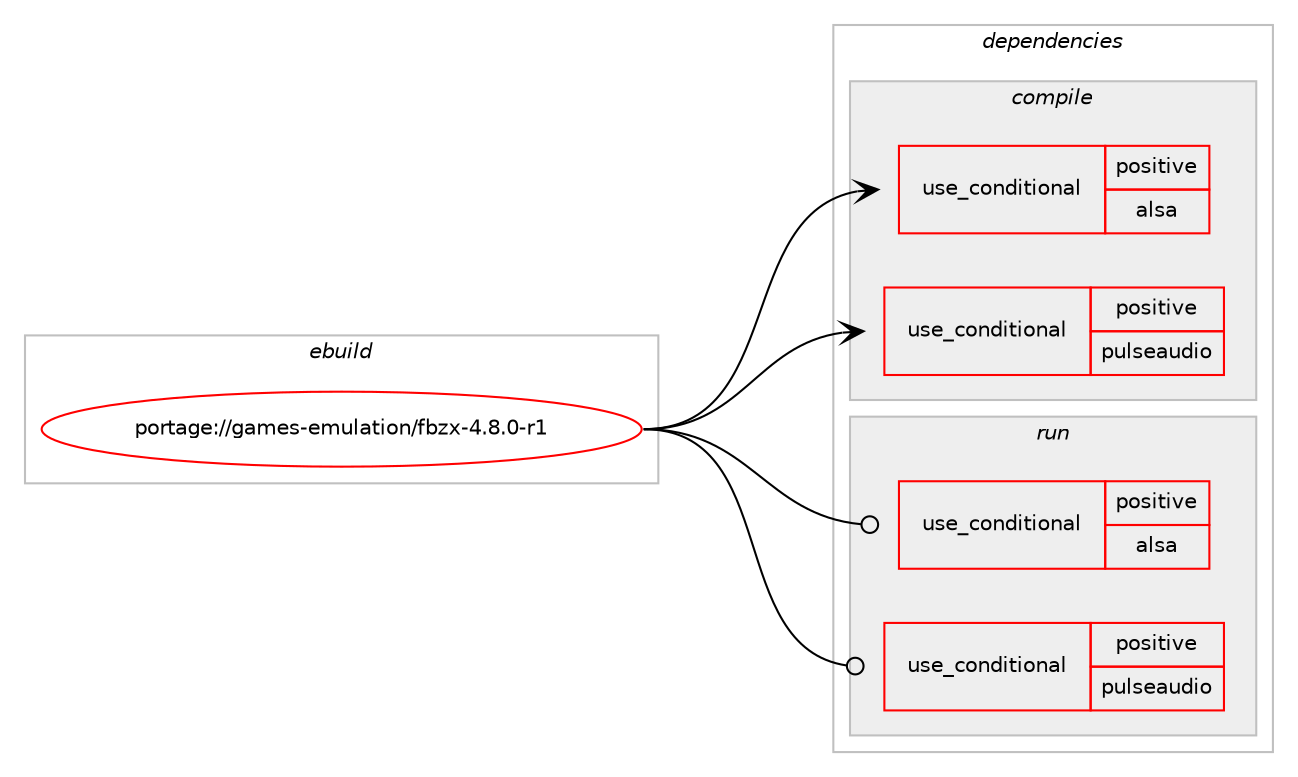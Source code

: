 digraph prolog {

# *************
# Graph options
# *************

newrank=true;
concentrate=true;
compound=true;
graph [rankdir=LR,fontname=Helvetica,fontsize=10,ranksep=1.5];#, ranksep=2.5, nodesep=0.2];
edge  [arrowhead=vee];
node  [fontname=Helvetica,fontsize=10];

# **********
# The ebuild
# **********

subgraph cluster_leftcol {
color=gray;
rank=same;
label=<<i>ebuild</i>>;
id [label="portage://games-emulation/fbzx-4.8.0-r1", color=red, width=4, href="../games-emulation/fbzx-4.8.0-r1.svg"];
}

# ****************
# The dependencies
# ****************

subgraph cluster_midcol {
color=gray;
label=<<i>dependencies</i>>;
subgraph cluster_compile {
fillcolor="#eeeeee";
style=filled;
label=<<i>compile</i>>;
subgraph cond61805 {
dependency114757 [label=<<TABLE BORDER="0" CELLBORDER="1" CELLSPACING="0" CELLPADDING="4"><TR><TD ROWSPAN="3" CELLPADDING="10">use_conditional</TD></TR><TR><TD>positive</TD></TR><TR><TD>alsa</TD></TR></TABLE>>, shape=none, color=red];
# *** BEGIN UNKNOWN DEPENDENCY TYPE (TODO) ***
# dependency114757 -> package_dependency(portage://games-emulation/fbzx-4.8.0-r1,install,no,media-libs,alsa-lib,none,[,,],[],[])
# *** END UNKNOWN DEPENDENCY TYPE (TODO) ***

}
id:e -> dependency114757:w [weight=20,style="solid",arrowhead="vee"];
subgraph cond61806 {
dependency114758 [label=<<TABLE BORDER="0" CELLBORDER="1" CELLSPACING="0" CELLPADDING="4"><TR><TD ROWSPAN="3" CELLPADDING="10">use_conditional</TD></TR><TR><TD>positive</TD></TR><TR><TD>pulseaudio</TD></TR></TABLE>>, shape=none, color=red];
# *** BEGIN UNKNOWN DEPENDENCY TYPE (TODO) ***
# dependency114758 -> package_dependency(portage://games-emulation/fbzx-4.8.0-r1,install,no,media-libs,libpulse,none,[,,],[],[])
# *** END UNKNOWN DEPENDENCY TYPE (TODO) ***

}
id:e -> dependency114758:w [weight=20,style="solid",arrowhead="vee"];
# *** BEGIN UNKNOWN DEPENDENCY TYPE (TODO) ***
# id -> package_dependency(portage://games-emulation/fbzx-4.8.0-r1,install,no,media-libs,libsdl2,none,[,,],[],[use(enable(joystick),none),use(enable(video),none)])
# *** END UNKNOWN DEPENDENCY TYPE (TODO) ***

}
subgraph cluster_compileandrun {
fillcolor="#eeeeee";
style=filled;
label=<<i>compile and run</i>>;
}
subgraph cluster_run {
fillcolor="#eeeeee";
style=filled;
label=<<i>run</i>>;
subgraph cond61807 {
dependency114759 [label=<<TABLE BORDER="0" CELLBORDER="1" CELLSPACING="0" CELLPADDING="4"><TR><TD ROWSPAN="3" CELLPADDING="10">use_conditional</TD></TR><TR><TD>positive</TD></TR><TR><TD>alsa</TD></TR></TABLE>>, shape=none, color=red];
# *** BEGIN UNKNOWN DEPENDENCY TYPE (TODO) ***
# dependency114759 -> package_dependency(portage://games-emulation/fbzx-4.8.0-r1,run,no,media-libs,alsa-lib,none,[,,],[],[])
# *** END UNKNOWN DEPENDENCY TYPE (TODO) ***

}
id:e -> dependency114759:w [weight=20,style="solid",arrowhead="odot"];
subgraph cond61808 {
dependency114760 [label=<<TABLE BORDER="0" CELLBORDER="1" CELLSPACING="0" CELLPADDING="4"><TR><TD ROWSPAN="3" CELLPADDING="10">use_conditional</TD></TR><TR><TD>positive</TD></TR><TR><TD>pulseaudio</TD></TR></TABLE>>, shape=none, color=red];
# *** BEGIN UNKNOWN DEPENDENCY TYPE (TODO) ***
# dependency114760 -> package_dependency(portage://games-emulation/fbzx-4.8.0-r1,run,no,media-libs,libpulse,none,[,,],[],[])
# *** END UNKNOWN DEPENDENCY TYPE (TODO) ***

}
id:e -> dependency114760:w [weight=20,style="solid",arrowhead="odot"];
# *** BEGIN UNKNOWN DEPENDENCY TYPE (TODO) ***
# id -> package_dependency(portage://games-emulation/fbzx-4.8.0-r1,run,no,media-libs,libsdl2,none,[,,],[],[use(enable(joystick),none),use(enable(video),none)])
# *** END UNKNOWN DEPENDENCY TYPE (TODO) ***

}
}

# **************
# The candidates
# **************

subgraph cluster_choices {
rank=same;
color=gray;
label=<<i>candidates</i>>;

}

}
